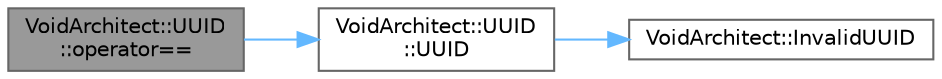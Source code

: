digraph "VoidArchitect::UUID::operator=="
{
 // LATEX_PDF_SIZE
  bgcolor="transparent";
  edge [fontname=Helvetica,fontsize=10,labelfontname=Helvetica,labelfontsize=10];
  node [fontname=Helvetica,fontsize=10,shape=box,height=0.2,width=0.4];
  rankdir="LR";
  Node1 [id="Node000001",label="VoidArchitect::UUID\l::operator==",height=0.2,width=0.4,color="gray40", fillcolor="grey60", style="filled", fontcolor="black",tooltip=" "];
  Node1 -> Node2 [id="edge1_Node000001_Node000002",color="steelblue1",style="solid",tooltip=" "];
  Node2 [id="Node000002",label="VoidArchitect::UUID\l::UUID",height=0.2,width=0.4,color="grey40", fillcolor="white", style="filled",URL="$class_void_architect_1_1_u_u_i_d.html#a90d9e9e60c05e30b82bc8158c3f5d87e",tooltip=" "];
  Node2 -> Node3 [id="edge2_Node000002_Node000003",color="steelblue1",style="solid",tooltip=" "];
  Node3 [id="Node000003",label="VoidArchitect::InvalidUUID",height=0.2,width=0.4,color="grey40", fillcolor="white", style="filled",URL="$namespace_void_architect.html#af562b7735ddabf19cff7997304d66da0",tooltip=" "];
}
